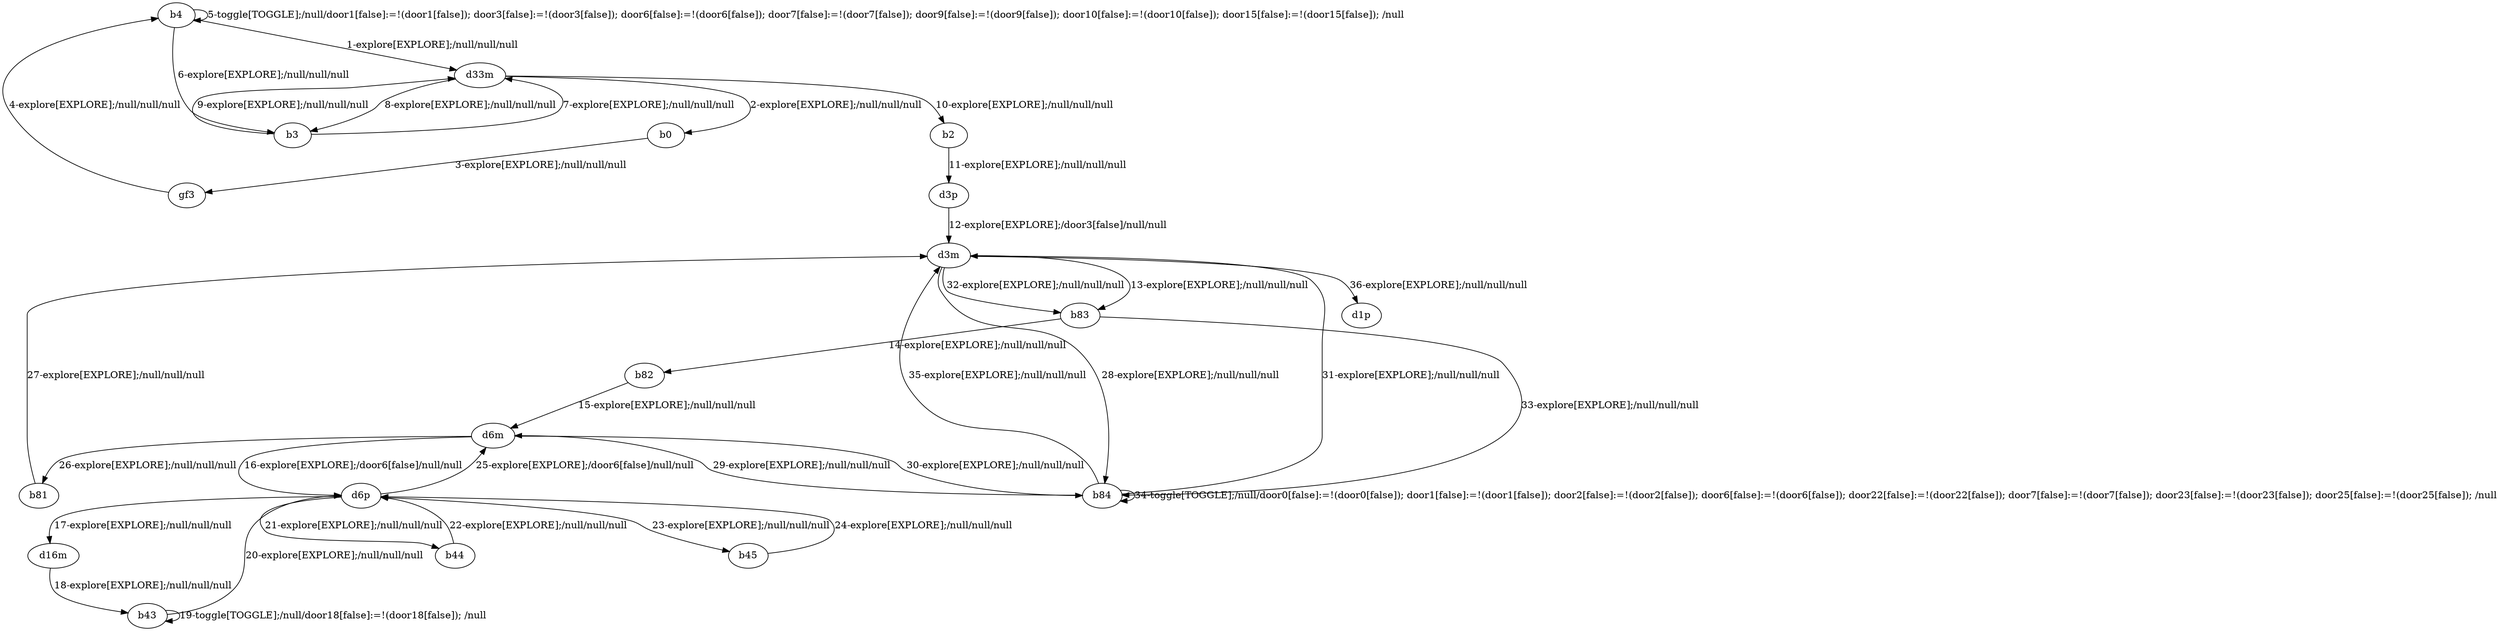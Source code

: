 # Total number of goals covered by this test: 2
# d6p --> b45
# b44 --> d6p

digraph g {
"b4" -> "d33m" [label = "1-explore[EXPLORE];/null/null/null"];
"d33m" -> "b0" [label = "2-explore[EXPLORE];/null/null/null"];
"b0" -> "gf3" [label = "3-explore[EXPLORE];/null/null/null"];
"gf3" -> "b4" [label = "4-explore[EXPLORE];/null/null/null"];
"b4" -> "b4" [label = "5-toggle[TOGGLE];/null/door1[false]:=!(door1[false]); door3[false]:=!(door3[false]); door6[false]:=!(door6[false]); door7[false]:=!(door7[false]); door9[false]:=!(door9[false]); door10[false]:=!(door10[false]); door15[false]:=!(door15[false]); /null"];
"b4" -> "b3" [label = "6-explore[EXPLORE];/null/null/null"];
"b3" -> "d33m" [label = "7-explore[EXPLORE];/null/null/null"];
"d33m" -> "b3" [label = "8-explore[EXPLORE];/null/null/null"];
"b3" -> "d33m" [label = "9-explore[EXPLORE];/null/null/null"];
"d33m" -> "b2" [label = "10-explore[EXPLORE];/null/null/null"];
"b2" -> "d3p" [label = "11-explore[EXPLORE];/null/null/null"];
"d3p" -> "d3m" [label = "12-explore[EXPLORE];/door3[false]/null/null"];
"d3m" -> "b83" [label = "13-explore[EXPLORE];/null/null/null"];
"b83" -> "b82" [label = "14-explore[EXPLORE];/null/null/null"];
"b82" -> "d6m" [label = "15-explore[EXPLORE];/null/null/null"];
"d6m" -> "d6p" [label = "16-explore[EXPLORE];/door6[false]/null/null"];
"d6p" -> "d16m" [label = "17-explore[EXPLORE];/null/null/null"];
"d16m" -> "b43" [label = "18-explore[EXPLORE];/null/null/null"];
"b43" -> "b43" [label = "19-toggle[TOGGLE];/null/door18[false]:=!(door18[false]); /null"];
"b43" -> "d6p" [label = "20-explore[EXPLORE];/null/null/null"];
"d6p" -> "b44" [label = "21-explore[EXPLORE];/null/null/null"];
"b44" -> "d6p" [label = "22-explore[EXPLORE];/null/null/null"];
"d6p" -> "b45" [label = "23-explore[EXPLORE];/null/null/null"];
"b45" -> "d6p" [label = "24-explore[EXPLORE];/null/null/null"];
"d6p" -> "d6m" [label = "25-explore[EXPLORE];/door6[false]/null/null"];
"d6m" -> "b81" [label = "26-explore[EXPLORE];/null/null/null"];
"b81" -> "d3m" [label = "27-explore[EXPLORE];/null/null/null"];
"d3m" -> "b84" [label = "28-explore[EXPLORE];/null/null/null"];
"b84" -> "d6m" [label = "29-explore[EXPLORE];/null/null/null"];
"d6m" -> "b84" [label = "30-explore[EXPLORE];/null/null/null"];
"b84" -> "d3m" [label = "31-explore[EXPLORE];/null/null/null"];
"d3m" -> "b83" [label = "32-explore[EXPLORE];/null/null/null"];
"b83" -> "b84" [label = "33-explore[EXPLORE];/null/null/null"];
"b84" -> "b84" [label = "34-toggle[TOGGLE];/null/door0[false]:=!(door0[false]); door1[false]:=!(door1[false]); door2[false]:=!(door2[false]); door6[false]:=!(door6[false]); door22[false]:=!(door22[false]); door7[false]:=!(door7[false]); door23[false]:=!(door23[false]); door25[false]:=!(door25[false]); /null"];
"b84" -> "d3m" [label = "35-explore[EXPLORE];/null/null/null"];
"d3m" -> "d1p" [label = "36-explore[EXPLORE];/null/null/null"];
}